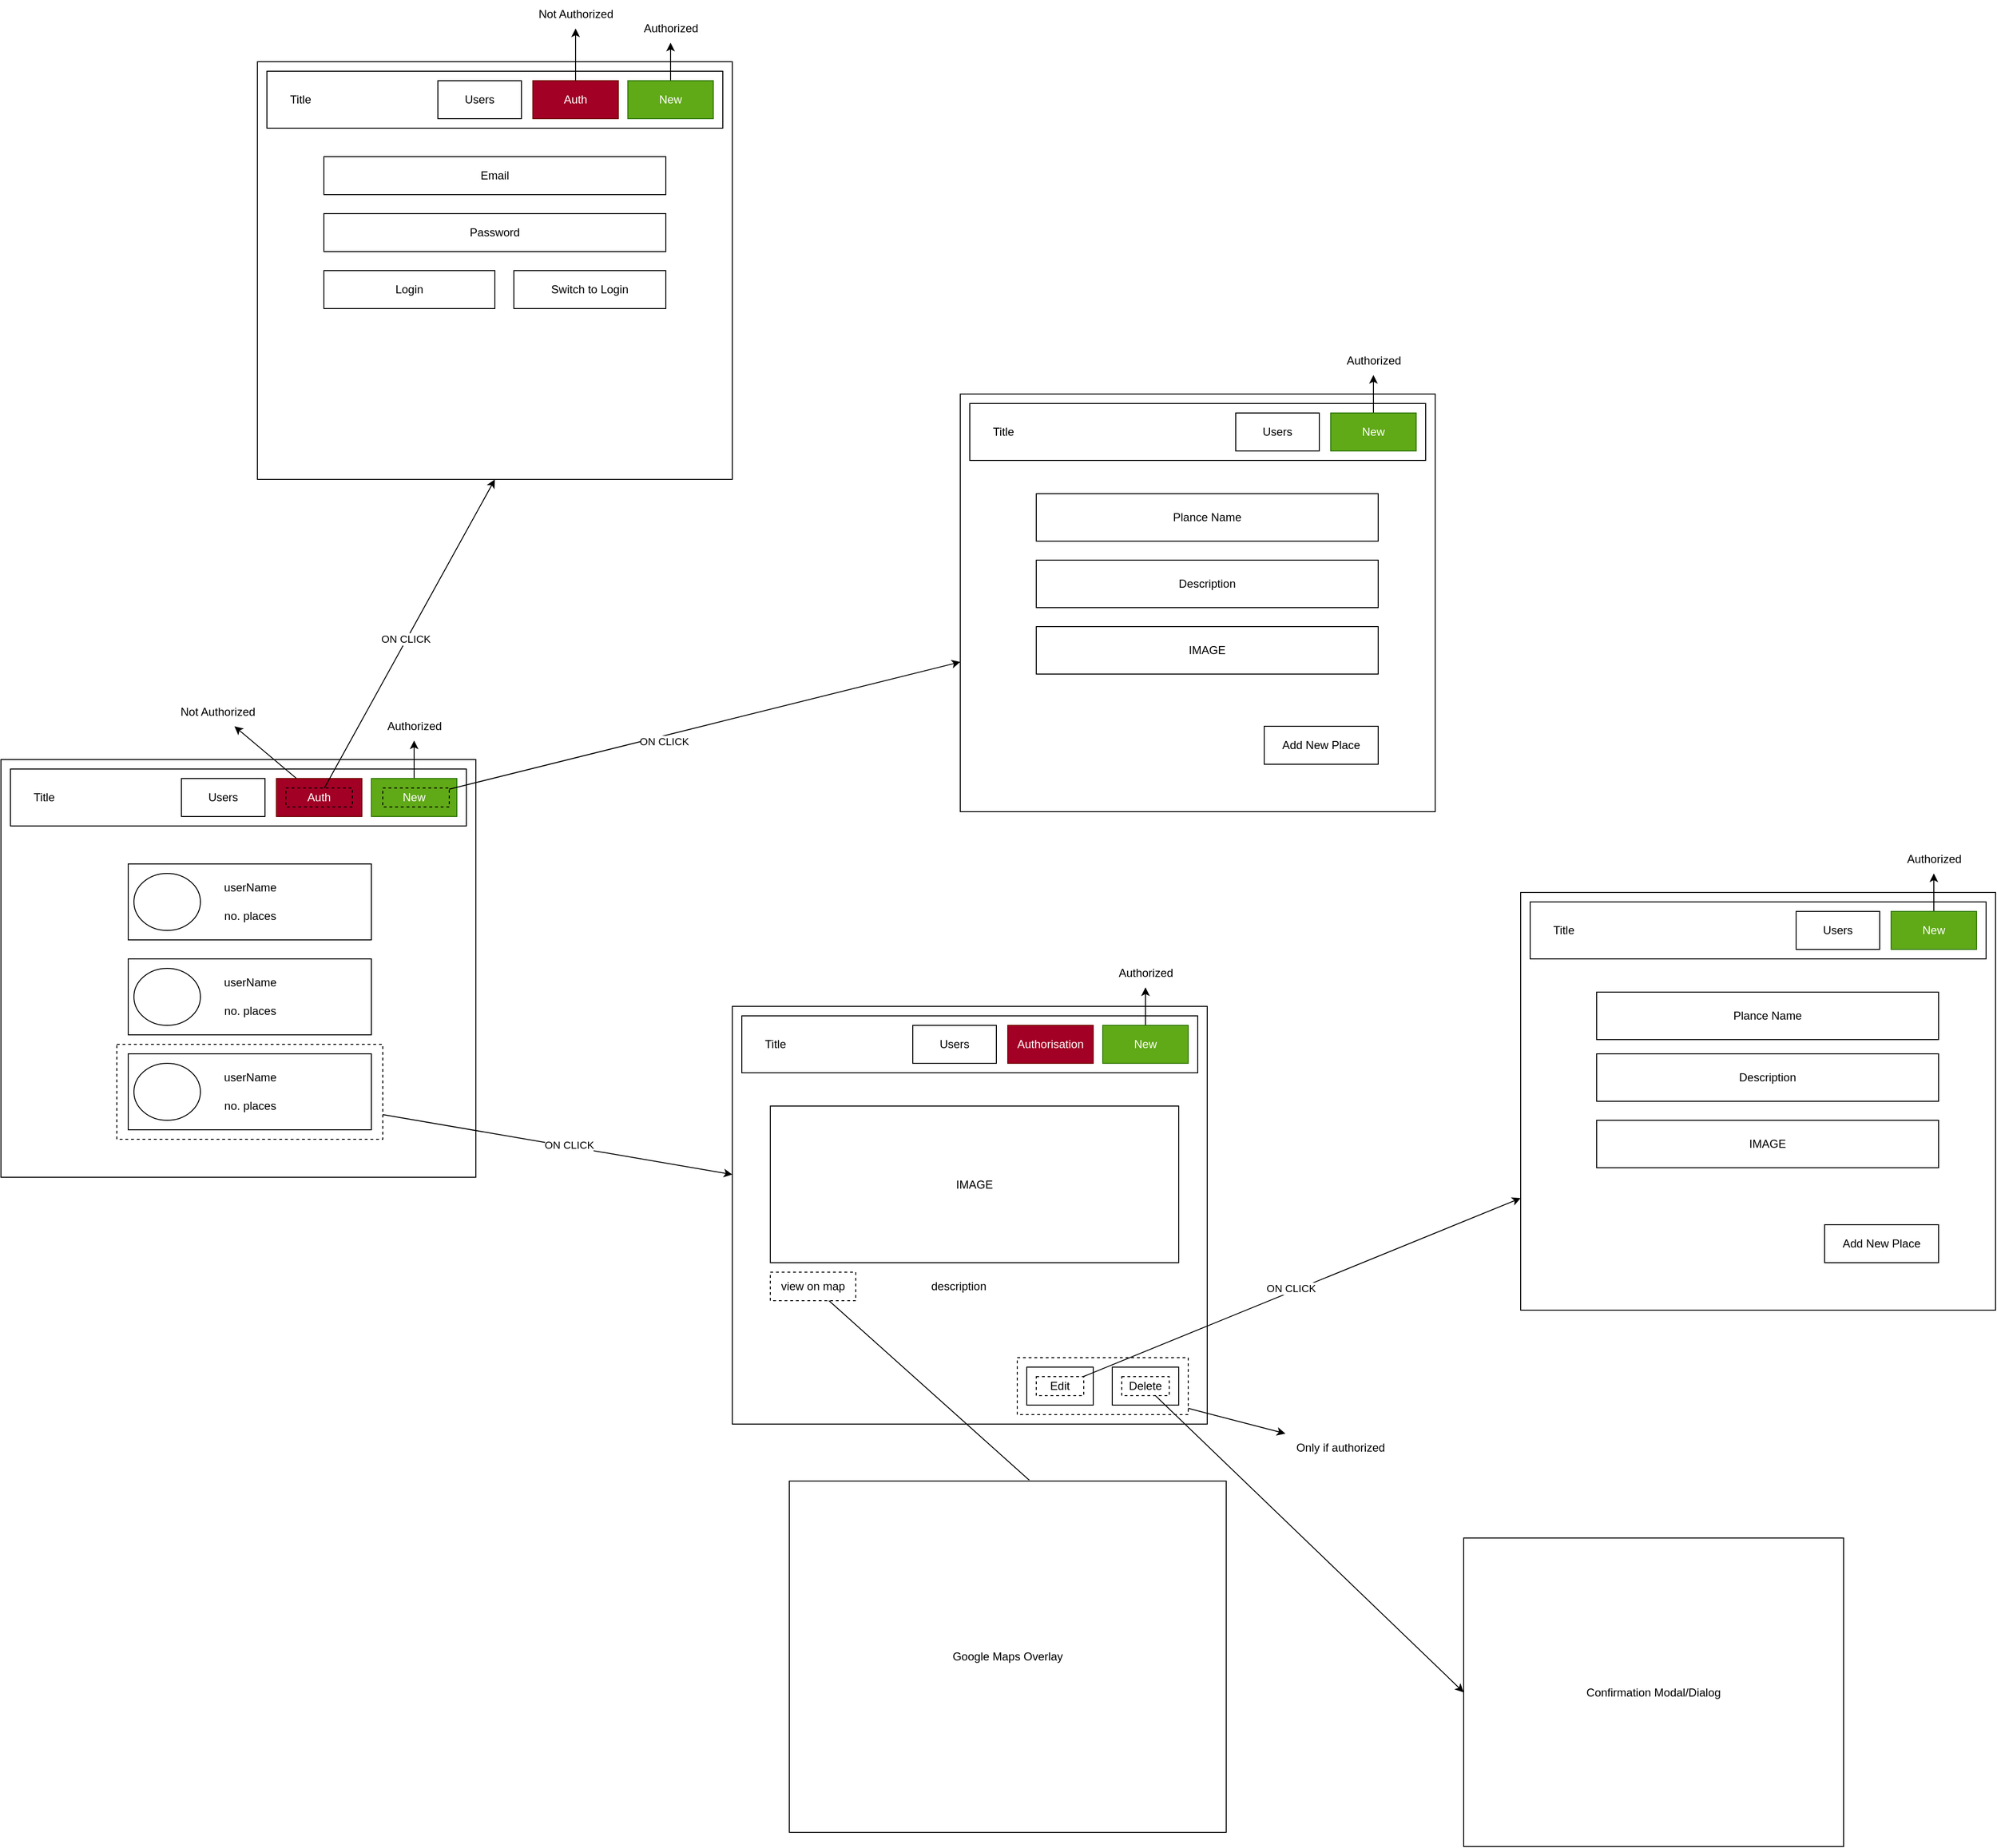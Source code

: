<mxfile>
    <diagram id="czl3C79ZbuWHaksf43Ik" name="Page-1">
        <mxGraphModel dx="1616" dy="1849" grid="1" gridSize="10" guides="1" tooltips="1" connect="1" arrows="1" fold="1" page="1" pageScale="1" pageWidth="827" pageHeight="1169" math="0" shadow="0">
            <root>
                <mxCell id="0"/>
                <mxCell id="1" parent="0"/>
                <mxCell id="2" value="" style="rounded=0;whiteSpace=wrap;html=1;" vertex="1" parent="1">
                    <mxGeometry x="160" y="160" width="500" height="440" as="geometry"/>
                </mxCell>
                <mxCell id="3" value="" style="whiteSpace=wrap;html=1;" vertex="1" parent="1">
                    <mxGeometry x="170" y="170" width="480" height="60" as="geometry"/>
                </mxCell>
                <mxCell id="4" value="Title" style="text;html=1;align=center;verticalAlign=middle;resizable=0;points=[];autosize=1;strokeColor=none;fillColor=none;" vertex="1" parent="1">
                    <mxGeometry x="180" y="185" width="50" height="30" as="geometry"/>
                </mxCell>
                <mxCell id="5" value="" style="whiteSpace=wrap;html=1;" vertex="1" parent="1">
                    <mxGeometry x="294" y="270" width="256" height="80" as="geometry"/>
                </mxCell>
                <mxCell id="6" value="" style="ellipse;whiteSpace=wrap;html=1;" vertex="1" parent="1">
                    <mxGeometry x="300" y="280" width="70" height="60" as="geometry"/>
                </mxCell>
                <mxCell id="8" value="userName" style="text;html=1;align=center;verticalAlign=middle;resizable=0;points=[];autosize=1;strokeColor=none;fillColor=none;" vertex="1" parent="1">
                    <mxGeometry x="382" y="280" width="80" height="30" as="geometry"/>
                </mxCell>
                <mxCell id="9" value="no. places" style="text;html=1;align=center;verticalAlign=middle;resizable=0;points=[];autosize=1;strokeColor=none;fillColor=none;" vertex="1" parent="1">
                    <mxGeometry x="382" y="310" width="80" height="30" as="geometry"/>
                </mxCell>
                <mxCell id="10" value="" style="whiteSpace=wrap;html=1;" vertex="1" parent="1">
                    <mxGeometry x="294" y="370" width="256" height="80" as="geometry"/>
                </mxCell>
                <mxCell id="11" value="" style="ellipse;whiteSpace=wrap;html=1;" vertex="1" parent="1">
                    <mxGeometry x="300" y="380" width="70" height="60" as="geometry"/>
                </mxCell>
                <mxCell id="12" value="userName" style="text;html=1;align=center;verticalAlign=middle;resizable=0;points=[];autosize=1;strokeColor=none;fillColor=none;" vertex="1" parent="1">
                    <mxGeometry x="382" y="380" width="80" height="30" as="geometry"/>
                </mxCell>
                <mxCell id="13" value="no. places" style="text;html=1;align=center;verticalAlign=middle;resizable=0;points=[];autosize=1;strokeColor=none;fillColor=none;" vertex="1" parent="1">
                    <mxGeometry x="382" y="410" width="80" height="30" as="geometry"/>
                </mxCell>
                <mxCell id="14" value="" style="whiteSpace=wrap;html=1;" vertex="1" parent="1">
                    <mxGeometry x="294" y="470" width="256" height="80" as="geometry"/>
                </mxCell>
                <mxCell id="15" value="" style="ellipse;whiteSpace=wrap;html=1;" vertex="1" parent="1">
                    <mxGeometry x="300" y="480" width="70" height="60" as="geometry"/>
                </mxCell>
                <mxCell id="16" value="userName" style="text;html=1;align=center;verticalAlign=middle;resizable=0;points=[];autosize=1;strokeColor=none;fillColor=none;" vertex="1" parent="1">
                    <mxGeometry x="382" y="480" width="80" height="30" as="geometry"/>
                </mxCell>
                <mxCell id="17" value="no. places" style="text;html=1;align=center;verticalAlign=middle;resizable=0;points=[];autosize=1;strokeColor=none;fillColor=none;" vertex="1" parent="1">
                    <mxGeometry x="382" y="510" width="80" height="30" as="geometry"/>
                </mxCell>
                <mxCell id="25" style="edgeStyle=none;html=1;" edge="1" parent="1" source="18" target="22">
                    <mxGeometry relative="1" as="geometry"/>
                </mxCell>
                <mxCell id="18" value="New" style="whiteSpace=wrap;html=1;fillColor=#60a917;fontColor=#ffffff;strokeColor=#2D7600;" vertex="1" parent="1">
                    <mxGeometry x="550" y="180" width="90" height="40" as="geometry"/>
                </mxCell>
                <mxCell id="24" style="edgeStyle=none;html=1;" edge="1" parent="1" source="20" target="23">
                    <mxGeometry relative="1" as="geometry"/>
                </mxCell>
                <mxCell id="20" value="Auth" style="whiteSpace=wrap;html=1;fillColor=#a20025;fontColor=#ffffff;strokeColor=#6F0000;" vertex="1" parent="1">
                    <mxGeometry x="450" y="180" width="90" height="40" as="geometry"/>
                </mxCell>
                <mxCell id="21" value="Users" style="whiteSpace=wrap;html=1;" vertex="1" parent="1">
                    <mxGeometry x="350" y="180" width="88" height="40" as="geometry"/>
                </mxCell>
                <mxCell id="22" value="Authorized" style="text;html=1;align=center;verticalAlign=middle;resizable=0;points=[];autosize=1;strokeColor=none;fillColor=none;" vertex="1" parent="1">
                    <mxGeometry x="555" y="110" width="80" height="30" as="geometry"/>
                </mxCell>
                <mxCell id="23" value="Not Authorized" style="text;html=1;align=center;verticalAlign=middle;resizable=0;points=[];autosize=1;strokeColor=none;fillColor=none;" vertex="1" parent="1">
                    <mxGeometry x="338" y="95" width="100" height="30" as="geometry"/>
                </mxCell>
                <mxCell id="26" value="" style="rounded=0;whiteSpace=wrap;html=1;" vertex="1" parent="1">
                    <mxGeometry x="930" y="420" width="500" height="440" as="geometry"/>
                </mxCell>
                <mxCell id="27" value="" style="whiteSpace=wrap;html=1;" vertex="1" parent="1">
                    <mxGeometry x="940" y="430" width="480" height="60" as="geometry"/>
                </mxCell>
                <mxCell id="28" value="Title" style="text;html=1;align=center;verticalAlign=middle;resizable=0;points=[];autosize=1;strokeColor=none;fillColor=none;" vertex="1" parent="1">
                    <mxGeometry x="950" y="445" width="50" height="30" as="geometry"/>
                </mxCell>
                <mxCell id="41" style="edgeStyle=none;html=1;" edge="1" parent="1" source="42" target="46">
                    <mxGeometry relative="1" as="geometry"/>
                </mxCell>
                <mxCell id="42" value="New" style="whiteSpace=wrap;html=1;fillColor=#60a917;fontColor=#ffffff;strokeColor=#2D7600;" vertex="1" parent="1">
                    <mxGeometry x="1320" y="440" width="90" height="40" as="geometry"/>
                </mxCell>
                <mxCell id="44" value="Authorisation" style="whiteSpace=wrap;html=1;fillColor=#a20025;fontColor=#ffffff;strokeColor=#6F0000;" vertex="1" parent="1">
                    <mxGeometry x="1220" y="440" width="90" height="40" as="geometry"/>
                </mxCell>
                <mxCell id="45" value="Users" style="whiteSpace=wrap;html=1;" vertex="1" parent="1">
                    <mxGeometry x="1120" y="440" width="88" height="40" as="geometry"/>
                </mxCell>
                <mxCell id="46" value="Authorized" style="text;html=1;align=center;verticalAlign=middle;resizable=0;points=[];autosize=1;strokeColor=none;fillColor=none;" vertex="1" parent="1">
                    <mxGeometry x="1325" y="370" width="80" height="30" as="geometry"/>
                </mxCell>
                <mxCell id="48" style="edgeStyle=none;html=1;" edge="1" parent="1" source="47" target="26">
                    <mxGeometry relative="1" as="geometry"/>
                </mxCell>
                <mxCell id="49" value="ON CLICK" style="edgeLabel;html=1;align=center;verticalAlign=middle;resizable=0;points=[];" vertex="1" connectable="0" parent="48">
                    <mxGeometry x="0.064" y="2" relative="1" as="geometry">
                        <mxPoint as="offset"/>
                    </mxGeometry>
                </mxCell>
                <mxCell id="47" value="" style="rounded=0;whiteSpace=wrap;html=1;fillColor=none;dashed=1;" vertex="1" parent="1">
                    <mxGeometry x="282" y="460" width="280" height="100" as="geometry"/>
                </mxCell>
                <mxCell id="50" value="IMAGE" style="rounded=0;whiteSpace=wrap;html=1;fillColor=none;" vertex="1" parent="1">
                    <mxGeometry x="970" y="525" width="430" height="165" as="geometry"/>
                </mxCell>
                <mxCell id="52" value="Delete" style="rounded=0;whiteSpace=wrap;html=1;fillColor=none;" vertex="1" parent="1">
                    <mxGeometry x="1330" y="800" width="70" height="40" as="geometry"/>
                </mxCell>
                <mxCell id="53" value="Edit" style="rounded=0;whiteSpace=wrap;html=1;fillColor=none;" vertex="1" parent="1">
                    <mxGeometry x="1240" y="800" width="70" height="40" as="geometry"/>
                </mxCell>
                <mxCell id="56" style="edgeStyle=none;html=1;" edge="1" parent="1" source="54" target="55">
                    <mxGeometry relative="1" as="geometry"/>
                </mxCell>
                <mxCell id="55" value="Only if authorized" style="text;html=1;align=center;verticalAlign=middle;resizable=0;points=[];autosize=1;strokeColor=none;fillColor=none;" vertex="1" parent="1">
                    <mxGeometry x="1510" y="870" width="120" height="30" as="geometry"/>
                </mxCell>
                <mxCell id="59" style="edgeStyle=none;html=1;entryX=1;entryY=0.5;entryDx=0;entryDy=0;" edge="1" parent="1" source="57" target="58">
                    <mxGeometry relative="1" as="geometry"/>
                </mxCell>
                <mxCell id="60" value="ON CLICK" style="edgeLabel;html=1;align=center;verticalAlign=middle;resizable=0;points=[];" vertex="1" connectable="0" parent="59">
                    <mxGeometry x="0.038" relative="1" as="geometry">
                        <mxPoint as="offset"/>
                    </mxGeometry>
                </mxCell>
                <mxCell id="57" value="&lt;span style=&quot;&quot;&gt;view on map&lt;/span&gt;" style="rounded=0;whiteSpace=wrap;html=1;dashed=1;fillColor=none;" vertex="1" parent="1">
                    <mxGeometry x="970" y="700" width="90" height="30" as="geometry"/>
                </mxCell>
                <mxCell id="58" value="Google Maps Overlay" style="rounded=0;whiteSpace=wrap;html=1;fillColor=default;" vertex="1" parent="1">
                    <mxGeometry x="990" y="920" width="460" height="370" as="geometry"/>
                </mxCell>
                <mxCell id="61" value="description" style="text;html=1;align=center;verticalAlign=middle;resizable=0;points=[];autosize=1;strokeColor=none;fillColor=none;" vertex="1" parent="1">
                    <mxGeometry x="1128" y="700" width="80" height="30" as="geometry"/>
                </mxCell>
                <mxCell id="62" value="" style="rounded=0;whiteSpace=wrap;html=1;" vertex="1" parent="1">
                    <mxGeometry x="430" y="-575" width="500" height="440" as="geometry"/>
                </mxCell>
                <mxCell id="63" value="" style="whiteSpace=wrap;html=1;" vertex="1" parent="1">
                    <mxGeometry x="440" y="-565" width="480" height="60" as="geometry"/>
                </mxCell>
                <mxCell id="64" value="Title" style="text;html=1;align=center;verticalAlign=middle;resizable=0;points=[];autosize=1;strokeColor=none;fillColor=none;" vertex="1" parent="1">
                    <mxGeometry x="450" y="-550" width="50" height="30" as="geometry"/>
                </mxCell>
                <mxCell id="77" style="edgeStyle=none;html=1;" edge="1" parent="1" source="78" target="82">
                    <mxGeometry relative="1" as="geometry"/>
                </mxCell>
                <mxCell id="78" value="New" style="whiteSpace=wrap;html=1;fillColor=#60a917;fontColor=#ffffff;strokeColor=#2D7600;" vertex="1" parent="1">
                    <mxGeometry x="820" y="-555" width="90" height="40" as="geometry"/>
                </mxCell>
                <mxCell id="79" style="edgeStyle=none;html=1;" edge="1" parent="1" source="80" target="83">
                    <mxGeometry relative="1" as="geometry"/>
                </mxCell>
                <mxCell id="80" value="Auth" style="whiteSpace=wrap;html=1;fillColor=#a20025;fontColor=#ffffff;strokeColor=#6F0000;" vertex="1" parent="1">
                    <mxGeometry x="720" y="-555" width="90" height="40" as="geometry"/>
                </mxCell>
                <mxCell id="81" value="Users" style="whiteSpace=wrap;html=1;" vertex="1" parent="1">
                    <mxGeometry x="620" y="-555" width="88" height="40" as="geometry"/>
                </mxCell>
                <mxCell id="82" value="Authorized" style="text;html=1;align=center;verticalAlign=middle;resizable=0;points=[];autosize=1;strokeColor=none;fillColor=none;" vertex="1" parent="1">
                    <mxGeometry x="825" y="-625" width="80" height="30" as="geometry"/>
                </mxCell>
                <mxCell id="83" value="Not Authorized" style="text;html=1;align=center;verticalAlign=middle;resizable=0;points=[];autosize=1;strokeColor=none;fillColor=none;" vertex="1" parent="1">
                    <mxGeometry x="715" y="-640" width="100" height="30" as="geometry"/>
                </mxCell>
                <mxCell id="86" value="Email" style="rounded=0;whiteSpace=wrap;html=1;fillColor=default;" vertex="1" parent="1">
                    <mxGeometry x="500" y="-475" width="360" height="40" as="geometry"/>
                </mxCell>
                <mxCell id="87" value="Password" style="rounded=0;whiteSpace=wrap;html=1;fillColor=default;" vertex="1" parent="1">
                    <mxGeometry x="500" y="-415" width="360" height="40" as="geometry"/>
                </mxCell>
                <mxCell id="88" value="Login" style="rounded=0;whiteSpace=wrap;html=1;fillColor=default;" vertex="1" parent="1">
                    <mxGeometry x="500" y="-355" width="180" height="40" as="geometry"/>
                </mxCell>
                <mxCell id="89" value="Switch to Login" style="rounded=0;whiteSpace=wrap;html=1;fillColor=default;" vertex="1" parent="1">
                    <mxGeometry x="700" y="-355" width="160" height="40" as="geometry"/>
                </mxCell>
                <mxCell id="92" style="edgeStyle=none;html=1;entryX=0.5;entryY=1;entryDx=0;entryDy=0;" edge="1" parent="1" source="90" target="62">
                    <mxGeometry relative="1" as="geometry"/>
                </mxCell>
                <mxCell id="93" value="ON CLICK" style="edgeLabel;html=1;align=center;verticalAlign=middle;resizable=0;points=[];" vertex="1" connectable="0" parent="92">
                    <mxGeometry x="-0.045" y="1" relative="1" as="geometry">
                        <mxPoint y="-1" as="offset"/>
                    </mxGeometry>
                </mxCell>
                <mxCell id="90" value="" style="rounded=0;whiteSpace=wrap;html=1;fillColor=none;dashed=1;" vertex="1" parent="1">
                    <mxGeometry x="460" y="190" width="70" height="20" as="geometry"/>
                </mxCell>
                <mxCell id="119" value="" style="rounded=0;whiteSpace=wrap;html=1;" vertex="1" parent="1">
                    <mxGeometry x="1170" y="-225" width="500" height="440" as="geometry"/>
                </mxCell>
                <mxCell id="120" value="" style="whiteSpace=wrap;html=1;" vertex="1" parent="1">
                    <mxGeometry x="1180" y="-215" width="480" height="60" as="geometry"/>
                </mxCell>
                <mxCell id="121" value="Title" style="text;html=1;align=center;verticalAlign=middle;resizable=0;points=[];autosize=1;strokeColor=none;fillColor=none;" vertex="1" parent="1">
                    <mxGeometry x="1190" y="-200" width="50" height="30" as="geometry"/>
                </mxCell>
                <mxCell id="134" style="edgeStyle=none;html=1;" edge="1" parent="1" source="135" target="139">
                    <mxGeometry relative="1" as="geometry"/>
                </mxCell>
                <mxCell id="135" value="New" style="whiteSpace=wrap;html=1;fillColor=#60a917;fontColor=#ffffff;strokeColor=#2D7600;" vertex="1" parent="1">
                    <mxGeometry x="1560" y="-205" width="90" height="40" as="geometry"/>
                </mxCell>
                <mxCell id="138" value="Users" style="whiteSpace=wrap;html=1;" vertex="1" parent="1">
                    <mxGeometry x="1460" y="-205" width="88" height="40" as="geometry"/>
                </mxCell>
                <mxCell id="139" value="Authorized" style="text;html=1;align=center;verticalAlign=middle;resizable=0;points=[];autosize=1;strokeColor=none;fillColor=none;" vertex="1" parent="1">
                    <mxGeometry x="1565" y="-275" width="80" height="30" as="geometry"/>
                </mxCell>
                <mxCell id="145" style="edgeStyle=none;html=1;" edge="1" parent="1" source="144" target="119">
                    <mxGeometry relative="1" as="geometry"/>
                </mxCell>
                <mxCell id="146" value="ON CLICK" style="edgeLabel;html=1;align=center;verticalAlign=middle;resizable=0;points=[];" vertex="1" connectable="0" parent="145">
                    <mxGeometry x="-0.164" y="-6" relative="1" as="geometry">
                        <mxPoint x="-1" as="offset"/>
                    </mxGeometry>
                </mxCell>
                <mxCell id="144" value="" style="rounded=0;whiteSpace=wrap;html=1;fillColor=none;dashed=1;" vertex="1" parent="1">
                    <mxGeometry x="562" y="190" width="70" height="20" as="geometry"/>
                </mxCell>
                <mxCell id="147" value="IMAGE" style="whiteSpace=wrap;html=1;" vertex="1" parent="1">
                    <mxGeometry x="1250" y="20" width="360" height="50" as="geometry"/>
                </mxCell>
                <mxCell id="149" value="Plance Name" style="whiteSpace=wrap;html=1;fillColor=default;" vertex="1" parent="1">
                    <mxGeometry x="1250" y="-120" width="360" height="50" as="geometry"/>
                </mxCell>
                <mxCell id="150" value="Add New Place" style="whiteSpace=wrap;html=1;fillColor=default;" vertex="1" parent="1">
                    <mxGeometry x="1490" y="125" width="120" height="40" as="geometry"/>
                </mxCell>
                <mxCell id="151" value="" style="rounded=0;whiteSpace=wrap;html=1;" vertex="1" parent="1">
                    <mxGeometry x="1760" y="300" width="500" height="440" as="geometry"/>
                </mxCell>
                <mxCell id="152" value="" style="whiteSpace=wrap;html=1;" vertex="1" parent="1">
                    <mxGeometry x="1770" y="310" width="480" height="60" as="geometry"/>
                </mxCell>
                <mxCell id="153" value="Title" style="text;html=1;align=center;verticalAlign=middle;resizable=0;points=[];autosize=1;strokeColor=none;fillColor=none;" vertex="1" parent="1">
                    <mxGeometry x="1780" y="325" width="50" height="30" as="geometry"/>
                </mxCell>
                <mxCell id="154" style="edgeStyle=none;html=1;" edge="1" parent="1" source="155" target="157">
                    <mxGeometry relative="1" as="geometry"/>
                </mxCell>
                <mxCell id="155" value="New" style="whiteSpace=wrap;html=1;fillColor=#60a917;fontColor=#ffffff;strokeColor=#2D7600;" vertex="1" parent="1">
                    <mxGeometry x="2150" y="320" width="90" height="40" as="geometry"/>
                </mxCell>
                <mxCell id="156" value="Users" style="whiteSpace=wrap;html=1;" vertex="1" parent="1">
                    <mxGeometry x="2050" y="320" width="88" height="40" as="geometry"/>
                </mxCell>
                <mxCell id="157" value="Authorized" style="text;html=1;align=center;verticalAlign=middle;resizable=0;points=[];autosize=1;strokeColor=none;fillColor=none;" vertex="1" parent="1">
                    <mxGeometry x="2155" y="250" width="80" height="30" as="geometry"/>
                </mxCell>
                <mxCell id="158" value="Description" style="whiteSpace=wrap;html=1;" vertex="1" parent="1">
                    <mxGeometry x="1840" y="470" width="360" height="50" as="geometry"/>
                </mxCell>
                <mxCell id="159" value="Plance Name" style="whiteSpace=wrap;html=1;fillColor=default;" vertex="1" parent="1">
                    <mxGeometry x="1840" y="405" width="360" height="50" as="geometry"/>
                </mxCell>
                <mxCell id="160" value="Add New Place" style="whiteSpace=wrap;html=1;fillColor=default;" vertex="1" parent="1">
                    <mxGeometry x="2080" y="650" width="120" height="40" as="geometry"/>
                </mxCell>
                <mxCell id="54" value="" style="rounded=0;whiteSpace=wrap;html=1;fillColor=none;dashed=1;" vertex="1" parent="1">
                    <mxGeometry x="1230" y="790" width="180" height="60" as="geometry"/>
                </mxCell>
                <mxCell id="165" style="edgeStyle=none;html=1;" edge="1" parent="1" source="161" target="151">
                    <mxGeometry relative="1" as="geometry"/>
                </mxCell>
                <mxCell id="166" value="ON CLICK" style="edgeLabel;html=1;align=center;verticalAlign=middle;resizable=0;points=[];" vertex="1" connectable="0" parent="165">
                    <mxGeometry x="-0.044" y="4" relative="1" as="geometry">
                        <mxPoint as="offset"/>
                    </mxGeometry>
                </mxCell>
                <mxCell id="161" value="" style="rounded=0;whiteSpace=wrap;html=1;fillColor=none;dashed=1;" vertex="1" parent="1">
                    <mxGeometry x="1250" y="810" width="50" height="20" as="geometry"/>
                </mxCell>
                <mxCell id="168" style="edgeStyle=none;html=1;entryX=0;entryY=0.5;entryDx=0;entryDy=0;" edge="1" parent="1" source="162" target="167">
                    <mxGeometry relative="1" as="geometry"/>
                </mxCell>
                <mxCell id="162" value="" style="rounded=0;whiteSpace=wrap;html=1;fillColor=none;dashed=1;" vertex="1" parent="1">
                    <mxGeometry x="1340" y="810" width="50" height="20" as="geometry"/>
                </mxCell>
                <mxCell id="163" value="IMAGE" style="whiteSpace=wrap;html=1;" vertex="1" parent="1">
                    <mxGeometry x="1840" y="540" width="360" height="50" as="geometry"/>
                </mxCell>
                <mxCell id="164" value="Description" style="whiteSpace=wrap;html=1;" vertex="1" parent="1">
                    <mxGeometry x="1250" y="-50" width="360" height="50" as="geometry"/>
                </mxCell>
                <mxCell id="167" value="Confirmation Modal/Dialog" style="rounded=0;whiteSpace=wrap;html=1;fillColor=default;" vertex="1" parent="1">
                    <mxGeometry x="1700" y="980" width="400" height="325" as="geometry"/>
                </mxCell>
            </root>
        </mxGraphModel>
    </diagram>
</mxfile>